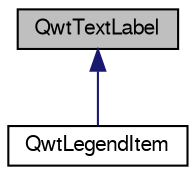 digraph G
{
  edge [fontname="FreeSans",fontsize="10",labelfontname="FreeSans",labelfontsize="10"];
  node [fontname="FreeSans",fontsize="10",shape=record];
  Node1 [label="QwtTextLabel",height=0.2,width=0.4,color="black", fillcolor="grey75", style="filled" fontcolor="black"];
  Node1 -> Node2 [dir="back",color="midnightblue",fontsize="10",style="solid",fontname="FreeSans"];
  Node2 [label="QwtLegendItem",height=0.2,width=0.4,color="black", fillcolor="white", style="filled",URL="$class_qwt_legend_item.html",tooltip="A widget representing something on a QwtLegend()."];
}
